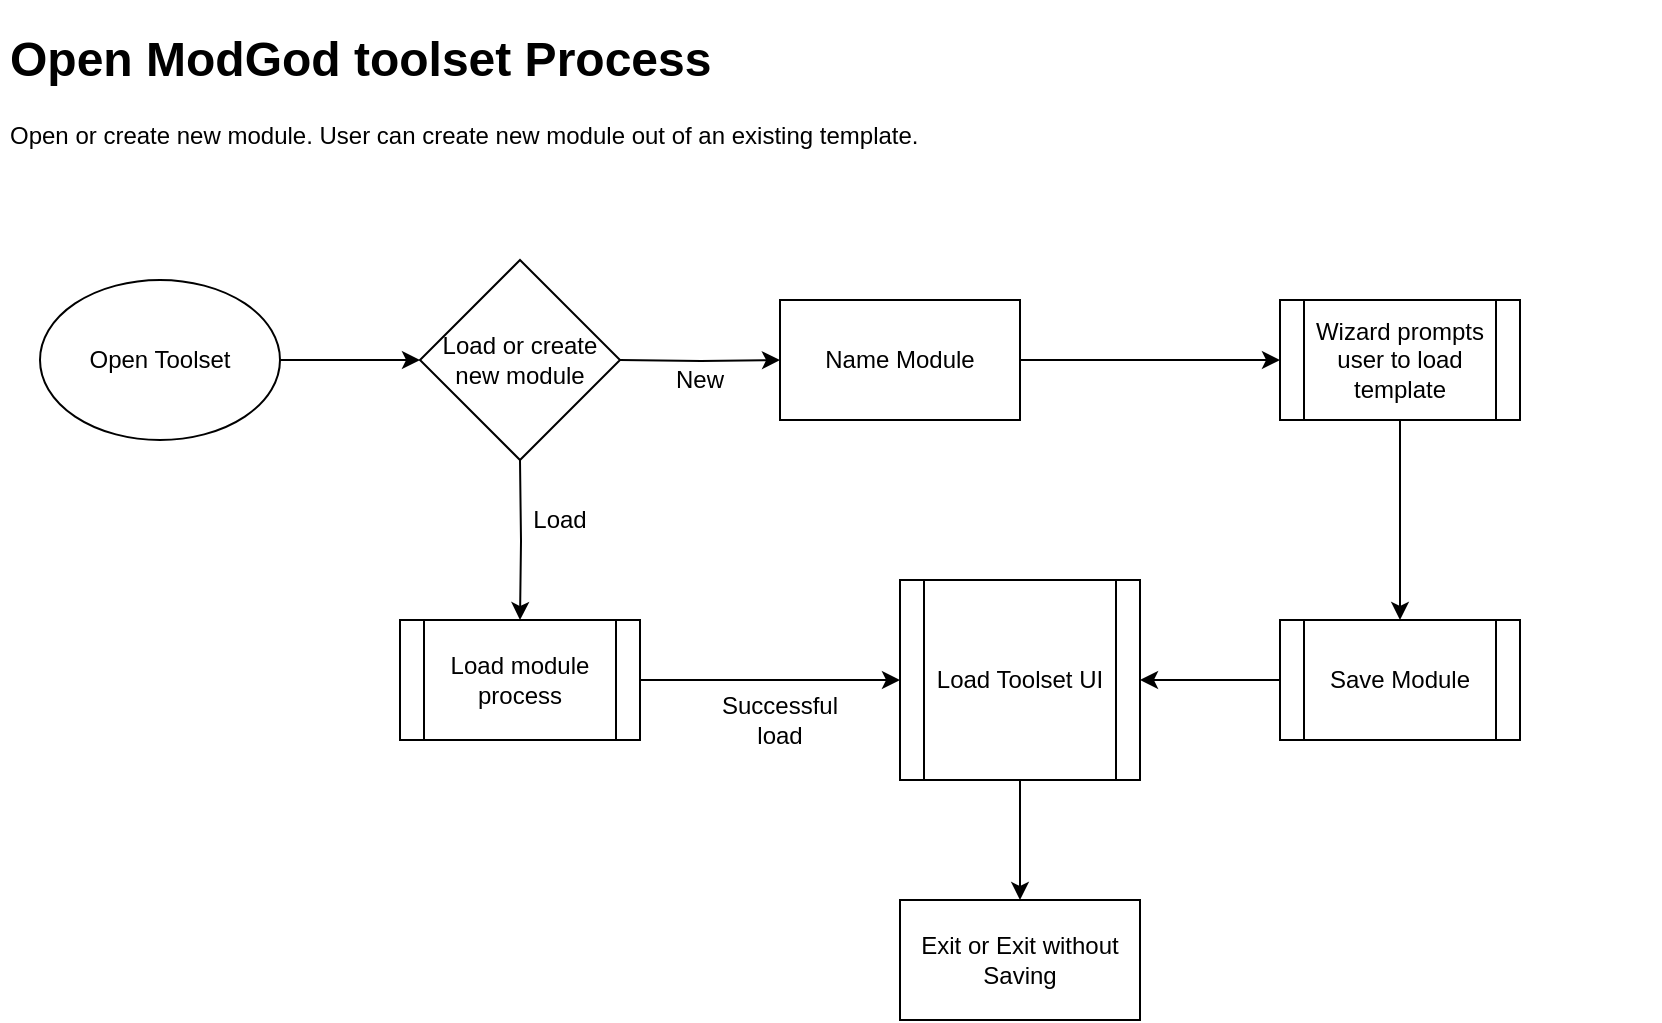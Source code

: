 <mxfile version="20.6.2" type="device"><diagram id="R2Yw-PA5Zl76v-Yz2pTC" name="Page-1"><mxGraphModel dx="1648" dy="820" grid="1" gridSize="10" guides="1" tooltips="1" connect="1" arrows="1" fold="1" page="1" pageScale="1" pageWidth="850" pageHeight="1100" math="0" shadow="0"><root><mxCell id="0"/><mxCell id="1" parent="0"/><mxCell id="6qQ_5ZA5_tba8BoMrGhh-3" value="" style="edgeStyle=orthogonalEdgeStyle;rounded=0;orthogonalLoop=1;jettySize=auto;html=1;" parent="1" source="6qQ_5ZA5_tba8BoMrGhh-1" edge="1"><mxGeometry relative="1" as="geometry"><mxPoint x="220" y="180" as="targetPoint"/></mxGeometry></mxCell><mxCell id="6qQ_5ZA5_tba8BoMrGhh-1" value="Open Toolset" style="ellipse;whiteSpace=wrap;html=1;" parent="1" vertex="1"><mxGeometry x="30" y="140" width="120" height="80" as="geometry"/></mxCell><mxCell id="6qQ_5ZA5_tba8BoMrGhh-5" value="" style="edgeStyle=orthogonalEdgeStyle;rounded=0;orthogonalLoop=1;jettySize=auto;html=1;" parent="1" source="6qQ_5ZA5_tba8BoMrGhh-31" target="6qQ_5ZA5_tba8BoMrGhh-4" edge="1"><mxGeometry relative="1" as="geometry"/></mxCell><mxCell id="6qQ_5ZA5_tba8BoMrGhh-2" value="Load or create new module" style="rhombus;whiteSpace=wrap;html=1;" parent="1" vertex="1"><mxGeometry x="220" y="130" width="100" height="100" as="geometry"/></mxCell><mxCell id="A9wwCR5uKs1tOnup27pB-2" style="edgeStyle=orthogonalEdgeStyle;rounded=0;orthogonalLoop=1;jettySize=auto;html=1;entryX=0.5;entryY=0;entryDx=0;entryDy=0;" parent="1" source="6qQ_5ZA5_tba8BoMrGhh-4" target="6qQ_5ZA5_tba8BoMrGhh-26" edge="1"><mxGeometry relative="1" as="geometry"/></mxCell><mxCell id="6qQ_5ZA5_tba8BoMrGhh-4" value="Wizard prompts user to load template" style="shape=process;whiteSpace=wrap;html=1;backgroundOutline=1;" parent="1" vertex="1"><mxGeometry x="650" y="150" width="120" height="60" as="geometry"/></mxCell><mxCell id="6qQ_5ZA5_tba8BoMrGhh-23" style="edgeStyle=orthogonalEdgeStyle;rounded=0;orthogonalLoop=1;jettySize=auto;html=1;entryX=0;entryY=0.5;entryDx=0;entryDy=0;" parent="1" source="6qQ_5ZA5_tba8BoMrGhh-6" target="6qQ_5ZA5_tba8BoMrGhh-22" edge="1"><mxGeometry relative="1" as="geometry"/></mxCell><mxCell id="6qQ_5ZA5_tba8BoMrGhh-6" value="Load module process" style="shape=process;whiteSpace=wrap;html=1;backgroundOutline=1;" parent="1" vertex="1"><mxGeometry x="210" y="310" width="120" height="60" as="geometry"/></mxCell><mxCell id="6qQ_5ZA5_tba8BoMrGhh-8" value="Load" style="text;html=1;strokeColor=none;fillColor=none;align=center;verticalAlign=middle;whiteSpace=wrap;rounded=0;" parent="1" vertex="1"><mxGeometry x="270" y="250" width="40" height="20" as="geometry"/></mxCell><mxCell id="6qQ_5ZA5_tba8BoMrGhh-10" value="" style="edgeStyle=orthogonalEdgeStyle;rounded=0;orthogonalLoop=1;jettySize=auto;html=1;entryX=0.5;entryY=0;entryDx=0;entryDy=0;" parent="1" target="6qQ_5ZA5_tba8BoMrGhh-6" edge="1"><mxGeometry relative="1" as="geometry"><mxPoint x="270" y="230" as="sourcePoint"/><mxPoint x="270" y="270" as="targetPoint"/></mxGeometry></mxCell><mxCell id="6qQ_5ZA5_tba8BoMrGhh-12" value="New" style="text;html=1;strokeColor=none;fillColor=none;align=center;verticalAlign=middle;whiteSpace=wrap;rounded=0;" parent="1" vertex="1"><mxGeometry x="340" y="180" width="40" height="20" as="geometry"/></mxCell><mxCell id="A9wwCR5uKs1tOnup27pB-1" style="edgeStyle=orthogonalEdgeStyle;rounded=0;orthogonalLoop=1;jettySize=auto;html=1;entryX=0.5;entryY=0;entryDx=0;entryDy=0;" parent="1" source="6qQ_5ZA5_tba8BoMrGhh-22" target="6qQ_5ZA5_tba8BoMrGhh-29" edge="1"><mxGeometry relative="1" as="geometry"/></mxCell><mxCell id="6qQ_5ZA5_tba8BoMrGhh-22" value="Load Toolset UI" style="shape=process;whiteSpace=wrap;html=1;backgroundOutline=1;" parent="1" vertex="1"><mxGeometry x="460" y="290" width="120" height="100" as="geometry"/></mxCell><mxCell id="A9wwCR5uKs1tOnup27pB-3" style="edgeStyle=orthogonalEdgeStyle;rounded=0;orthogonalLoop=1;jettySize=auto;html=1;entryX=1;entryY=0.5;entryDx=0;entryDy=0;" parent="1" source="6qQ_5ZA5_tba8BoMrGhh-26" target="6qQ_5ZA5_tba8BoMrGhh-22" edge="1"><mxGeometry relative="1" as="geometry"/></mxCell><mxCell id="6qQ_5ZA5_tba8BoMrGhh-26" value="Save Module" style="shape=process;whiteSpace=wrap;html=1;backgroundOutline=1;" parent="1" vertex="1"><mxGeometry x="650" y="310" width="120" height="60" as="geometry"/></mxCell><mxCell id="6qQ_5ZA5_tba8BoMrGhh-29" value="Exit or Exit without Saving" style="rounded=0;whiteSpace=wrap;html=1;" parent="1" vertex="1"><mxGeometry x="460" y="450" width="120" height="60" as="geometry"/></mxCell><mxCell id="6qQ_5ZA5_tba8BoMrGhh-31" value="Name Module" style="rounded=0;whiteSpace=wrap;html=1;" parent="1" vertex="1"><mxGeometry x="400" y="150" width="120" height="60" as="geometry"/></mxCell><mxCell id="6qQ_5ZA5_tba8BoMrGhh-32" value="" style="edgeStyle=orthogonalEdgeStyle;rounded=0;orthogonalLoop=1;jettySize=auto;html=1;" parent="1" target="6qQ_5ZA5_tba8BoMrGhh-31" edge="1"><mxGeometry relative="1" as="geometry"><mxPoint x="320" y="180" as="sourcePoint"/><mxPoint x="550" y="180" as="targetPoint"/></mxGeometry></mxCell><mxCell id="A9wwCR5uKs1tOnup27pB-5" value="Successful load" style="text;html=1;strokeColor=none;fillColor=none;align=center;verticalAlign=middle;whiteSpace=wrap;rounded=0;" parent="1" vertex="1"><mxGeometry x="380" y="350" width="40" height="20" as="geometry"/></mxCell><mxCell id="uH3G04VUJxGOcG--Gm74-1" value="&lt;h1&gt;Open ModGod toolset Process&lt;/h1&gt;&lt;p&gt;Open or create new module. User can create new module out of an existing template.&lt;/p&gt;" style="text;html=1;strokeColor=none;fillColor=none;spacing=5;spacingTop=-20;whiteSpace=wrap;overflow=hidden;rounded=0;" vertex="1" parent="1"><mxGeometry x="10" y="10" width="830" height="120" as="geometry"/></mxCell></root></mxGraphModel></diagram></mxfile>